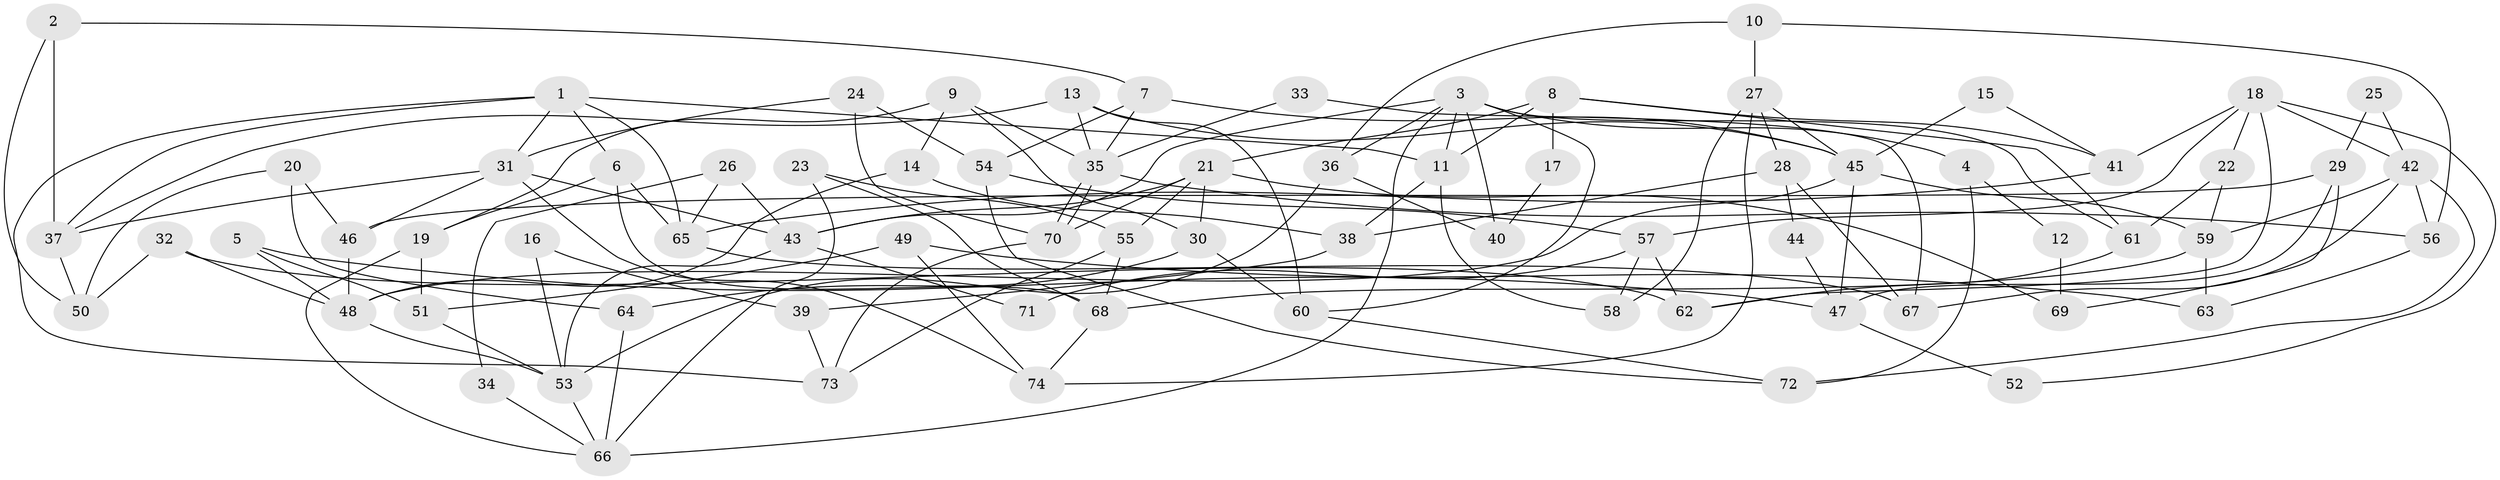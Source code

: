 // Generated by graph-tools (version 1.1) at 2025/50/03/09/25 03:50:13]
// undirected, 74 vertices, 148 edges
graph export_dot {
graph [start="1"]
  node [color=gray90,style=filled];
  1;
  2;
  3;
  4;
  5;
  6;
  7;
  8;
  9;
  10;
  11;
  12;
  13;
  14;
  15;
  16;
  17;
  18;
  19;
  20;
  21;
  22;
  23;
  24;
  25;
  26;
  27;
  28;
  29;
  30;
  31;
  32;
  33;
  34;
  35;
  36;
  37;
  38;
  39;
  40;
  41;
  42;
  43;
  44;
  45;
  46;
  47;
  48;
  49;
  50;
  51;
  52;
  53;
  54;
  55;
  56;
  57;
  58;
  59;
  60;
  61;
  62;
  63;
  64;
  65;
  66;
  67;
  68;
  69;
  70;
  71;
  72;
  73;
  74;
  1 -- 31;
  1 -- 11;
  1 -- 6;
  1 -- 37;
  1 -- 65;
  1 -- 73;
  2 -- 7;
  2 -- 37;
  2 -- 50;
  3 -- 11;
  3 -- 61;
  3 -- 4;
  3 -- 36;
  3 -- 40;
  3 -- 43;
  3 -- 60;
  3 -- 66;
  4 -- 72;
  4 -- 12;
  5 -- 51;
  5 -- 48;
  5 -- 47;
  6 -- 19;
  6 -- 65;
  6 -- 68;
  7 -- 45;
  7 -- 35;
  7 -- 54;
  8 -- 61;
  8 -- 21;
  8 -- 11;
  8 -- 17;
  8 -- 41;
  9 -- 19;
  9 -- 30;
  9 -- 14;
  9 -- 35;
  10 -- 27;
  10 -- 36;
  10 -- 56;
  11 -- 58;
  11 -- 38;
  12 -- 69;
  13 -- 45;
  13 -- 35;
  13 -- 37;
  13 -- 60;
  14 -- 38;
  14 -- 48;
  15 -- 45;
  15 -- 41;
  16 -- 53;
  16 -- 39;
  17 -- 40;
  18 -- 41;
  18 -- 62;
  18 -- 22;
  18 -- 42;
  18 -- 52;
  18 -- 57;
  19 -- 51;
  19 -- 66;
  20 -- 46;
  20 -- 50;
  20 -- 64;
  21 -- 43;
  21 -- 55;
  21 -- 30;
  21 -- 69;
  21 -- 70;
  22 -- 59;
  22 -- 61;
  23 -- 66;
  23 -- 68;
  23 -- 55;
  24 -- 70;
  24 -- 54;
  24 -- 31;
  25 -- 42;
  25 -- 29;
  26 -- 43;
  26 -- 65;
  26 -- 34;
  27 -- 45;
  27 -- 74;
  27 -- 28;
  27 -- 58;
  28 -- 67;
  28 -- 38;
  28 -- 44;
  29 -- 47;
  29 -- 46;
  29 -- 69;
  30 -- 60;
  30 -- 64;
  31 -- 37;
  31 -- 43;
  31 -- 46;
  31 -- 74;
  32 -- 50;
  32 -- 48;
  32 -- 62;
  33 -- 35;
  33 -- 67;
  34 -- 66;
  35 -- 70;
  35 -- 70;
  35 -- 56;
  36 -- 53;
  36 -- 40;
  37 -- 50;
  38 -- 39;
  39 -- 73;
  41 -- 65;
  42 -- 56;
  42 -- 59;
  42 -- 67;
  42 -- 72;
  43 -- 53;
  43 -- 71;
  44 -- 47;
  45 -- 48;
  45 -- 59;
  45 -- 47;
  46 -- 48;
  47 -- 52;
  48 -- 53;
  49 -- 74;
  49 -- 63;
  49 -- 51;
  51 -- 53;
  53 -- 66;
  54 -- 72;
  54 -- 57;
  55 -- 73;
  55 -- 68;
  56 -- 63;
  57 -- 58;
  57 -- 62;
  57 -- 71;
  59 -- 68;
  59 -- 63;
  60 -- 72;
  61 -- 62;
  64 -- 66;
  65 -- 67;
  68 -- 74;
  70 -- 73;
}

